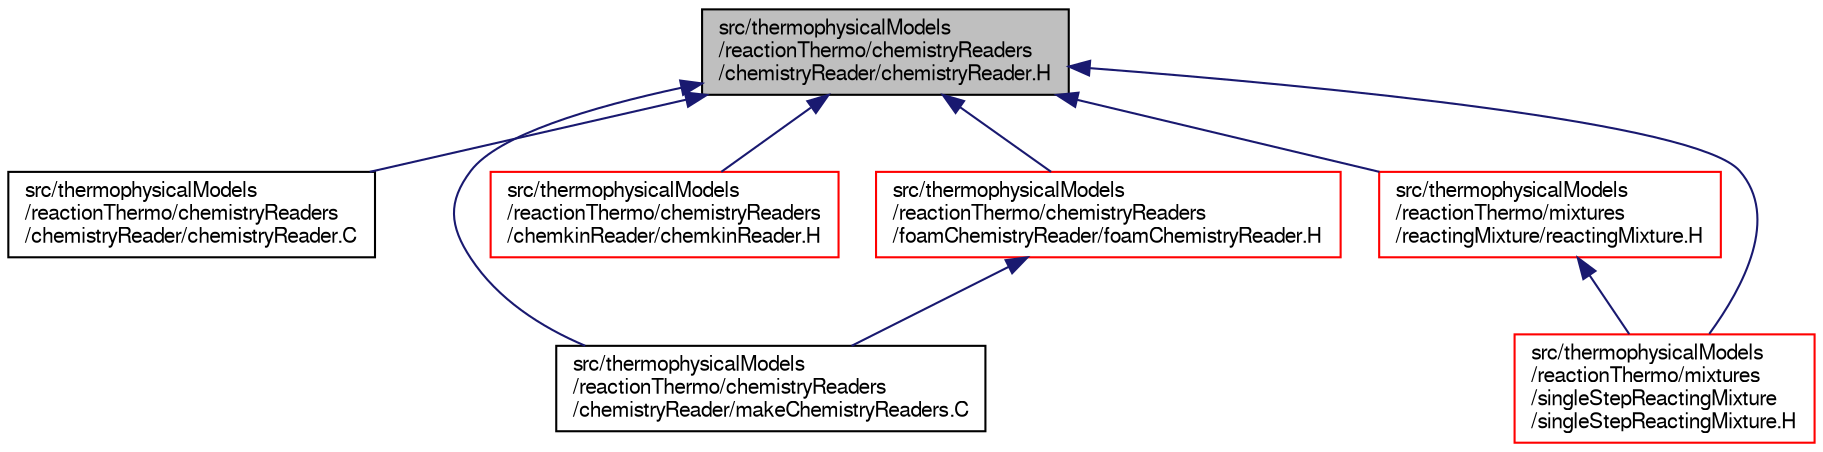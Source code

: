 digraph "src/thermophysicalModels/reactionThermo/chemistryReaders/chemistryReader/chemistryReader.H"
{
  bgcolor="transparent";
  edge [fontname="FreeSans",fontsize="10",labelfontname="FreeSans",labelfontsize="10"];
  node [fontname="FreeSans",fontsize="10",shape=record];
  Node97 [label="src/thermophysicalModels\l/reactionThermo/chemistryReaders\l/chemistryReader/chemistryReader.H",height=0.2,width=0.4,color="black", fillcolor="grey75", style="filled", fontcolor="black"];
  Node97 -> Node98 [dir="back",color="midnightblue",fontsize="10",style="solid",fontname="FreeSans"];
  Node98 [label="src/thermophysicalModels\l/reactionThermo/chemistryReaders\l/chemistryReader/chemistryReader.C",height=0.2,width=0.4,color="black",URL="$a16112.html"];
  Node97 -> Node99 [dir="back",color="midnightblue",fontsize="10",style="solid",fontname="FreeSans"];
  Node99 [label="src/thermophysicalModels\l/reactionThermo/chemistryReaders\l/chemistryReader/makeChemistryReaders.C",height=0.2,width=0.4,color="black",URL="$a16118.html"];
  Node97 -> Node100 [dir="back",color="midnightblue",fontsize="10",style="solid",fontname="FreeSans"];
  Node100 [label="src/thermophysicalModels\l/reactionThermo/chemistryReaders\l/chemkinReader/chemkinReader.H",height=0.2,width=0.4,color="red",URL="$a16124.html"];
  Node97 -> Node103 [dir="back",color="midnightblue",fontsize="10",style="solid",fontname="FreeSans"];
  Node103 [label="src/thermophysicalModels\l/reactionThermo/chemistryReaders\l/foamChemistryReader/foamChemistryReader.H",height=0.2,width=0.4,color="red",URL="$a16130.html"];
  Node103 -> Node99 [dir="back",color="midnightblue",fontsize="10",style="solid",fontname="FreeSans"];
  Node97 -> Node105 [dir="back",color="midnightblue",fontsize="10",style="solid",fontname="FreeSans"];
  Node105 [label="src/thermophysicalModels\l/reactionThermo/mixtures\l/reactingMixture/reactingMixture.H",height=0.2,width=0.4,color="red",URL="$a16193.html"];
  Node105 -> Node108 [dir="back",color="midnightblue",fontsize="10",style="solid",fontname="FreeSans"];
  Node108 [label="src/thermophysicalModels\l/reactionThermo/mixtures\l/singleStepReactingMixture\l/singleStepReactingMixture.H",height=0.2,width=0.4,color="red",URL="$a16199.html"];
  Node97 -> Node108 [dir="back",color="midnightblue",fontsize="10",style="solid",fontname="FreeSans"];
}
